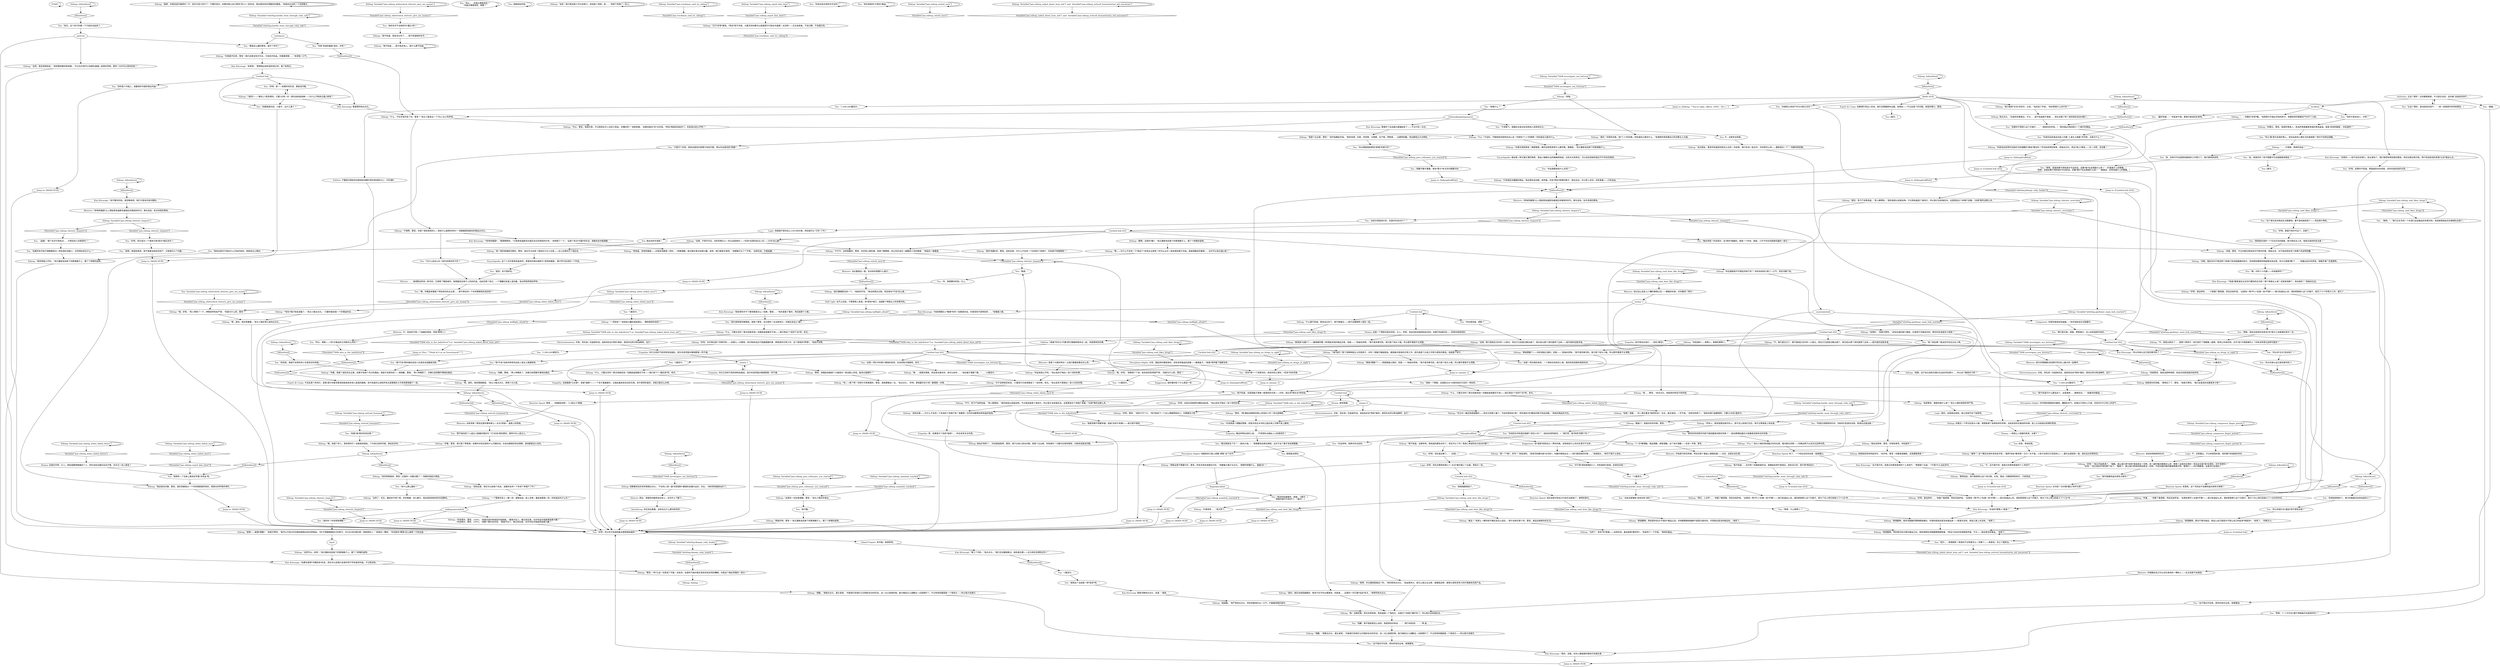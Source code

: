 # JAM / HUMANITARIAN AID
# Siileng, the humanitarian aid guy!
# ==================================================
digraph G {
	  0 [label="START"];
	  1 [label="input"];
	  2 [label="Rhetoric: 你很确定自己可以住在某地的一棵树上——反正他是不会相信。"];
	  3 [label="You: 窥探是没用的。"];
	  4 [label="Siileng: “哦……我喜欢探索，而且我也喜欢你。我可以给你……”他在脑子里数了数。“……10雷亚尔。”"];
	  5 [label="Siileng: “说得好，”他表示赞同，“没有忠诚的客户基础，生意是不可能成功的。那你的忠诚值多少钱呢？”"];
	  6 [label="You: “10雷亚尔。”"];
	  7 [label="Siileng: “拜托，小点声……”他看了看周围，然后压低声音。“这里有一帮*坏人*在做一些*坏事*——我只知道这么多。请别把我卷入这个烂摊子，我为了向上爬已经奋斗了*十五*年……”"];
	  8 [label="Kim Kitsuragi: “*到底*都是谁在议论你们要找的女司机？那个种族主义者？还是其他那个，有纹身的？”他指向北边。"];
	  9 [label="Siileng: “磁带，你是说音乐磁带吗？不，音乐已经*过时*了！不要听音乐。如果你想让自己更有*范儿*一些的话，我这里有卖非常酷炫的墨镜。”他指向左边的一个劣质箱子。"];
	  10 [label="You: “好吧，所以你不知道我能去哪里搞到磁带？”"];
	  11 [label="MAIN HUB"];
	  12 [label="Kim Kitsuragi: “*杏味附属国*，”警督解释到，“它是希依盖群岛在瑞瓦肖众所周知的代号。”他停顿了一下。“这是个有点*问题*的叫法，我敢肯定你能理解。”"];
	  13 [label="You: “只是开个玩笑。我来这里其实是警方有些问题，想从你这里找到*答案*”"];
	  14 [label="You: “好吧，但它成为一个鬼地方是*因为*瑞瓦肖吗？”"];
	  15 [label="apricots"];
	  16 [label="Siileng: “哦！没那回事！其实非常简单。希依盖是一个鬼地方。这里对个体商户要好多了。所以我才会来瑞瓦肖。”"];
	  17 [label="Jump to: [SiilengStuffHub]"];
	  18 [label="Jump to: [Siileng: \"\"You're right, officer, 100%.\" He r...\"]"];
	  19 [label="You: “你这里都卖些什么东西？”"];
	  20 [label="Untitled hub (03)"];
	  21 [label="Siileng: “希依盖，杏味附属国——对我来说都是一样的，一样都很酷。我对做生意比较感兴趣。来吧，我们做笔交易吧。”他朝箱子比了个手势。“品质优良，价格低廉。”"];
	  22 [label="Siileng: “不不，杏子产自希依盖，”男人解释到。“我的祖母以前就会种。不过希依盖是个鬼地方，所以我才会来瑞瓦肖。这里更适合个体商户发展。*法律*管的没那么多。”"];
	  23 [label="Siileng: “啊，是的。钱非常重要。”街头小贩非常认真地点点头，"];
	  24 [label="Siileng: Variable[\"TASK.investigate_sea_fortress\"]"];
	  25 [label="Variable[\"TASK.investigate_sea_fortress\"]", shape=diamond];
	  26 [label="!(Variable[\"TASK.investigate_sea_fortress\"])", shape=diamond];
	  27 [label="You: “我*不会*没收你转卖的这些人道主义救援物资。”"];
	  28 [label="You: “我*不会*把你做的这些小生意告诉纽曼奥克斯。”"];
	  29 [label="Siileng: “警官，*我*看起来像是有那么多钱的人吗？讲点道理嘛。”"];
	  30 [label="You: “1,000,000雷亚尔。”"];
	  31 [label="Untitled hub (03)"];
	  32 [label="Siileng: “是一个*她*，好吗？”他低语到。“其他司机都叫她*女司机*。你最好离她远点——他们提到她的时候……”他摇摇头。“她可不是什么淑女。”"];
	  33 [label="Jump to: [Untitled hub (03)]"];
	  34 [label="Reaction Speed: 女司机？也许跟*露比*有所关联？"];
	  35 [label="Siileng: “我不知道……我不是本地人。我什么都不知道。”"];
	  36 [label="Jump to: [Untitled hub (03)]"];
	  37 [label="You: “所以……你是从哪里来的？”\n“你是从哪里来的，席勒？”"];
	  38 [label="Siileng: “我？我的故事挺无聊的，警官。谁在乎过去呢？我现在只关心生意——全心全意的为了瑞瓦肖。”"];
	  39 [label="Siileng: 他假装惊恐地举起双手。“别开枪，警官！你要是逮捕我，还是要勒索我？”"];
	  40 [label="You: “这不是在开玩笑。把你的钱交出来。我需要钱。”"];
	  41 [label="hubsmakingthingseasier"];
	  42 [label="Siileng: “一个警察在街上一瘸一拐，肩膀流血，脸上淤青，看起来跟鬼一样..,你知道这叫什么吗？”"];
	  43 [label="Jump to: [MAIN HUB]"];
	  44 [label="You: “但你是个外国人。我要保护外国的商业利益！”"];
	  45 [label="You: “那不就击败了人道主义救援的理念吗？它*应该*是免费的。那样才叫人道主义。”"];
	  46 [label="Untitled hub"];
	  47 [label="Esprit de Corps: 如果想钉死这人的话，我们还需要更多证据，他想到——不过这是个好问题。真是好眼力，警官。"];
	  48 [label="You: 说服他给你钱。"];
	  49 [label="You: Variable[\"jam.siileng_whitecheck_rhetoric_give_me_money\"]"];
	  50 [label="Variable[\"jam.siileng_whitecheck_rhetoric_give_me_money\"]", shape=diamond];
	  51 [label="!(Variable[\"jam.siileng_whitecheck_rhetoric_give_me_money\"])", shape=diamond];
	  52 [label="Siileng: Variable[\"jam.siileng_white_failed_once\"]"];
	  53 [label="Variable[\"jam.siileng_white_failed_once\"]", shape=diamond];
	  54 [label="!(Variable[\"jam.siileng_white_failed_once\"])", shape=diamond];
	  55 [label="Siileng: “好吧，这些应该能帮你重新站起来。”他从皮夹子掏出一张十块的钞票。"];
	  56 [label="You: “我甚至都不想要幸福，或者*没有不幸福*——我只是不想死。”"];
	  57 [label="Rhetoric: 经过这么些乱七八糟的事情之后——撕破的封条，对你撒谎？拜托！"];
	  58 [label="Siileng: “那就*更酷*了——调查贩毒之类的。但是——”他指向货物。“我不是货車司机，我只是个街头小贩。所以那件事我不太清楚。”"];
	  59 [label="Siileng: IsKimHere()"];
	  60 [label="IsKimHere()", shape=diamond];
	  61 [label="!(IsKimHere())", shape=diamond];
	  62 [label="Siileng: “没有！我只是说我工作比较努力，但他是个混球。我……”他停下来想了一会儿。"];
	  63 [label="Reaction Speed: 他应该意识到自己已经无法脱身了。聪明的家伙。"];
	  64 [label="You: “等等，什么那帮人？”"];
	  65 [label="Siileng: “我不知道，全都有吧。我知道的都告诉你了。现在可以了吗？我真心希望现在已经没问题了。”"];
	  66 [label="Siileng: “我不知道……也许吧？如果她是的话，我跟她走得不是很近。我告诉过你，我不想*卷进去*。”"];
	  67 [label="You: “喂，你看起来像是个特别成功的企业家……想不想支持一下本地警察局的成员呢？”"];
	  68 [label="Siileng: “……你确实*非常*酷。”他用两只手做出手枪的样子，有模有样的朝着空气中开了几枪。"];
	  69 [label="You: “你是‘杏味附属国’来的，对吧？”"];
	  70 [label="You: “为什么会这么叫？因为有很多杏子吗？”"];
	  71 [label="You: “这不是在开玩笑。把你的钱交出来。我需要钱。”"];
	  72 [label="Siileng: “当然。我会悄悄地来。”他狡猾地朝你眨眨眼。“不过也许我可以说服你逮捕一些我的货物，警官？也许可以用你的钱？”"];
	  73 [label="You: （退避）“那个名字不是有点……不顾及别人的感受吗？”"];
	  74 [label="nolaupuru"];
	  75 [label="Logic: 不，还是露比。不过有意思的是，他好像不知道她的存在……"];
	  76 [label="nofingerpistolshub"];
	  77 [label="Siileng: “酷啊。这就叫*酷*。”他又重新坐回身下的那堆箱子上，摆了个舒服的姿势。"];
	  78 [label="Siileng: Variable[\"jam.truckman_said_its_siileng\"]"];
	  79 [label="Variable[\"jam.truckman_said_its_siileng\"]", shape=diamond];
	  80 [label="!(Variable[\"jam.truckman_said_its_siileng\"])", shape=diamond];
	  81 [label="Jump to: [MAIN HUB]"];
	  82 [label="Siileng: Variable[\"jam.siileng_noticed_humanox\"]"];
	  83 [label="Variable[\"jam.siileng_noticed_humanox\"]", shape=diamond];
	  84 [label="!(Variable[\"jam.siileng_noticed_humanox\"])", shape=diamond];
	  85 [label="Empathy: 你们之前的气氛变得有些尴尬，因为你显然就对贿赂那套一窍不通。"];
	  86 [label="Jump to: [money 1]"];
	  87 [label="Drama: 这是一个厚颜无耻的谎言，大人。然而，他说话的态度是如此坚定。如果不知道的话——吾辈会相信他的。"];
	  88 [label="You: “你在害怕谁，席勒？”"];
	  89 [label="You: “好吧。如果你不知道，那我就告诉你老板，说你在偷卖他的东西。”"];
	  90 [label="Siileng: “好吧，是这样的……”小贩看了看周围，然后压低声音。“这里有一帮*坏人*在做一些*坏事*——我只知道这么多。请别把我卷入这个烂摊子，我花了*15*年努力工作，就为了……”"];
	  91 [label="Siileng: “所有人。甚至是那些离开的人。我不怎么和他们交往，我不记得谁身上有纹身。”"];
	  92 [label="Siileng: “国王雕像那边有一个。”他指向环岛。“我没有靠近过她，而且我也*不会*这么做。”"];
	  93 [label="You: “不，这不是代号。我真正的意思是我的个人净资产。”"];
	  94 [label="Siileng: 他朝着背后的空货車厢点点头。“不会有人把一副*优质塑料*墨镜扔进灌木丛的，先生。“他的笑容越发灿烂了。"];
	  95 [label="Siileng: Variable[\"jam.siileng_mainhub_reached\"]"];
	  96 [label="Variable[\"jam.siileng_mainhub_reached\"]", shape=diamond];
	  97 [label="!(Variable[\"jam.siileng_mainhub_reached\"])", shape=diamond];
	  98 [label="You: 掏出你的手指枪！"];
	  99 [label="Siileng: Variable[\"jam.siileng_rhetoric_overvalue\"]"];
	  100 [label="Variable[\"jam.siileng_rhetoric_overvalue\"]", shape=diamond];
	  101 [label="!(Variable[\"jam.siileng_rhetoric_overvalue\"])", shape=diamond];
	  102 [label="Siileng: “……它很美。美丽的自由！”"];
	  103 [label="Siileng: “是啊——废墟*很酷*，”他表示赞同。“我可以不经过中间商来贩售这些优质商品。*你*不需要重建自己的房子。可以生活在弹坑里！或者是树上！”他指向一棵树。“你还能在*哪里*这么做呢？只有这里。”"];
	  104 [label="Siileng: “是的！你很有风格，很*个人*的风格。你知道自己喜欢什么。”他满意的审视着自己的消费主义王国。"];
	  105 [label="You: “哇哦什么？”"];
	  106 [label="You: [离开。]"];
	  107 [label="Kim Kitsuragi: “是的，没错。任何人都能随时随地开店做生意。”"];
	  108 [label="Siileng: IsKimHere()"];
	  109 [label="IsKimHere()", shape=diamond];
	  110 [label="!(IsKimHere())", shape=diamond];
	  111 [label="SiilengStuffHub"];
	  112 [label="You: “到底*谁*是你的供应商？”"];
	  113 [label="Reaction Speed: 等等……*纽曼奥克斯*，*人道主义*救援……"];
	  114 [label="Siileng: “哦，好吧。”男人停顿了一下，神情突然有些严肃。“但是为什么呢，警官？”"];
	  115 [label="Siileng: Variable[\"jam.siileng_whitecheck_rhetoric_give_me_money\"]"];
	  116 [label="Variable[\"jam.siileng_whitecheck_rhetoric_give_me_money\"]", shape=diamond];
	  117 [label="!(Variable[\"jam.siileng_whitecheck_rhetoric_give_me_money\"])", shape=diamond];
	  118 [label="Electrochemistry: 天啦，现在来一包皇家的话，滋味肯定会*特别*美妙。感觉去弄点焦油棒吧，宝贝！"];
	  119 [label="You: “看见那座岛了吗？”（指向大海。）“我需要钱去那边探索。这对于这个案子来说很重要。”"];
	  120 [label="Drama: 感觉很棒。"];
	  121 [label="You: （继续。）“我们正在寻找一个在港口运送毒品的货車司机。他或者是她此刻也被堵在这里了。”"];
	  122 [label="Siileng: Variable[\"jam.siileng_said_dont_like_drugs\"]"];
	  123 [label="Variable[\"jam.siileng_said_dont_like_drugs\"]", shape=diamond];
	  124 [label="!(Variable[\"jam.siileng_said_dont_like_drugs\"])", shape=diamond];
	  125 [label="Siileng: “好吧，也许我也是个货車司机——有那么一点算吧。但对我来说这不是最重要的事，那是我的日常工作。这个是我的*梦想*。”他张开双臂。"];
	  126 [label="You: “她可能跟哈迪兄弟有关联吗？”"];
	  127 [label="Jump to: [MAIN HUB]"];
	  128 [label="You: “是啊，我很有意思。我不是要没收民间资产，只是想问几个问题。”"];
	  129 [label="Siileng: 他灿烂地笑了。“你说是就是吧，警官。我不太担心政治问题。我是个企业家，你知道吗？只要对生意有帮助，对我来说就没问题。”"];
	  130 [label="You: “你从哪里搞到那些*舒服*的裤子的？”"];
	  131 [label="Jump to: [SiilengStuffHub]"];
	  132 [label="You: “因为我希望你贿赂我。我是个警官，还记得吗？在这种地方，你就应该这么*做*。”"];
	  133 [label="Siileng: “抱歉，警探。”男人咧嘴笑了，仿佛已经把整件事抛在脑后。"];
	  134 [label="You: “5雷亚尔。”"];
	  135 [label="Suggestion: 他*渴望*回到自己一贯的风格。说悄悄话什么的对生意可不太好。"];
	  136 [label="You: “你卖这些东西有许可证吗？”"];
	  137 [label="Siileng: “你真爱开玩笑，警官！我们这里没有许可证，只有经济自由。你看看周围……”他深吸一口气。"];
	  138 [label="Siileng: “席勒这里不需要打折，警官。所有东西本来都在打折。”他朝着大箱子点点头。“随便你想要什么，通通5折！”"];
	  139 [label="Jump to: [MAIN HUB]"];
	  140 [label="Siileng: “那就问吧，警官！”他又重新坐回身下的那堆箱子上，摆了个舒服的姿势。"];
	  141 [label="Siileng: “什么？不会的。不敢相信你居然会这么说！你很有*个人*风格啊！你知道自己喜欢什么。”"];
	  142 [label="Siileng: “我觉得挺公平的。”他又重新坐回身下的那堆箱子上，摆了个舒服的姿势。"];
	  143 [label="Siileng: IsKimHere()"];
	  144 [label="IsKimHere()", shape=diamond];
	  145 [label="!(IsKimHere())", shape=diamond];
	  146 [label="Siileng: Variable[\"jam.siileng_rhetoric_laupuru\"]"];
	  147 [label="Variable[\"jam.siileng_rhetoric_laupuru\"]", shape=diamond];
	  148 [label="!(Variable[\"jam.siileng_rhetoric_laupuru\"])", shape=diamond];
	  149 [label="Jump to: [MAIN HUB]"];
	  150 [label="Siileng: “没错，不用许可证，没有官僚主义！所以这座城市——*还有*这里的执法人员——才会*这么酷*！”"];
	  151 [label="You: “那我是在保护一个无法无天的国度。我不是执法人员，我是无政府的执法者！”"];
	  152 [label="Siileng: “超级酷。”他严肃地点点头，然后骄傲地吐出一口气，打量着周围的城市。"];
	  153 [label="Empathy: 这就像是*公交車*，或者*海鸥*——一个孩子看着窗外，正描述着来来往往的东西。他不是特别喜欢，但是又能怎么办呢。"];
	  154 [label="You: “这是一项针对你客户基础的投资。总该采取点措施吧，老兄！”"];
	  155 [label="You: “这个家伙告诉我说生活需要钱，要不游戏就结束了——而且我不想死。”"];
	  156 [label="Siileng: “那就更酷了——你的调查之类的。但是——”他指向货物。“我不是货車司机，我只是个街头小贩。所以那件事我不太清楚。”"];
	  157 [label="Rhetoric: 不。他说的不是一个抽象的团体，而是*那帮人*。"];
	  158 [label="Empathy: 他不想谈论他们……他在*害怕*。"];
	  159 [label="You: “这些话是哪些‘其他司机’说的？”"];
	  160 [label="Inland Empire: 有可能。她很奇怪。"];
	  161 [label="Siileng: “磁带？”这个概念在他听来有些可笑。“磁带*到处*都有啊！它们一文不值，小孩子会把它们扔到树上——灌木丛里就有一盘，就在这台货車背后。”"];
	  162 [label="Siileng: “没错，警官，不过对做生意来说可不是件好事。规矩太多，对于我这种本地个体商户来说特别糟。”"];
	  163 [label="Siileng: “是啊，你主要就是做这个的。”他钦佩地点点头。“自由很伟大，是它让独立企业家，就像我这种，能够以很有竞争力的价格贩卖优质产品。”"];
	  164 [label="You: 别急。等他回答。"];
	  165 [label="Siileng: “你看，警官。我只是个零售商。如果你对供应链有什么问题的话，应该去跟我的供应商聊。游戏都是这么玩的。”"];
	  166 [label="Siileng: “*是的*——*基本上*是免费的。只要5分钱一份！那份金枪鱼很棒——为什么不再来点通心粉呢？”"];
	  167 [label="Siileng: “它们*非常*美味。*而且*耐于存放。大夏天的你都可以直接把它们放在外面晒！试试吧——买点金枪鱼。不会过期，不会腐烂的。”"];
	  168 [label="Drama: 这是在作秀，大人。他知道要想搜捕这个人，现在这些证据还远远不够。也许过一会儿再说？"];
	  169 [label="Siileng: “你又问一遍还真是挺酷的——现在已经第三遍了。不如你把钱给*我*，然后我给*你*酷炫的裤子和运动鞋。”他指向商品的方向。"];
	  170 [label="You: “5雷亚尔。”"];
	  171 [label="Siileng: “哦，好吧。”席勒停了下来，脸色突然变得很严肃。“但是为什么呢，警官？”"];
	  172 [label="Siileng: Variable[\"TASK.who_is_the_ladydriver\"]"];
	  173 [label="Variable[\"TASK.who_is_the_ladydriver\"]", shape=diamond];
	  174 [label="!(Variable[\"TASK.who_is_the_ladydriver\"])", shape=diamond];
	  175 [label="Siileng: “毒品？”有那么一瞬间他不确定该怎么回应。“我不会掺合那个的，警官。毒品会毁掉你的生活。”"];
	  176 [label="Siileng: “那很酷啊，很多顶级酷的警察都吸毒的。可惜的是我这里没有毒品卖——家里也没有。我自己身上也没有。”他笑了。"];
	  177 [label="Siileng: “你知道的——那帮人。贩毒的那帮人。”"];
	  178 [label="You: “好吧，现在就没事了。”（总结。）"];
	  179 [label="Siileng: IsKimHere()"];
	  180 [label="IsKimHere()", shape=diamond];
	  181 [label="!(IsKimHere())", shape=diamond];
	  182 [label="Siileng: 他点点头。“在她的货車那边，不过……我不知道是不是她……现在没事了吧？我觉得应该没问题了。”"];
	  183 [label="Siileng: IsKimHere()"];
	  184 [label="IsKimHere()", shape=diamond];
	  185 [label="!(IsKimHere())", shape=diamond];
	  186 [label="You: “你，我想要你的钱。马上。”"];
	  187 [label="Siileng: “不错啊，警官。你是个很有意思的人！我有什么能帮你的吗？”他朝着那些破旧的商品点点头。"];
	  188 [label="You: “如果所有手指子弹都像雨点一样坠落在地面上，你觉得会发生什么？”"];
	  189 [label="Siileng: “很酷，”席勒点点头，眉头紧锁，“你能意识到我们之间错综复杂的历史，这一点让我很钦佩。能为殖民主义道歉这一点就更好了。不过杏味附属国是一个鬼地方——所以我才会离开。”"];
	  190 [label="You: “老兄，这个杏子的事一下子就复杂起来了。”"];
	  191 [label="Kim Kitsuragi: “如果你是想*冷嘲热讽*的话，其实可以说我们会保护财产所有者的利益。不过我没有。”"];
	  192 [label="Jump to: [MAIN HUB]"];
	  193 [label="Siileng: “祝你购物愉快，警官！这里的一切都太酷了！”他朝你竖起大拇指。"];
	  194 [label="Kim Kitsuragi: “有意思。”警督掏出他的蓝色笔记本，做了些笔记。"];
	  195 [label="Perception (Sight): 你环顾四周破败的建筑，糟糕的天气，丢满瓜子壳的人行道，还有灰扑扑又呛人的空气……"];
	  196 [label="Siileng: “不不不。这样挺酷的，警官。你还担心那些事，真是个酷警察。所以你应该买一副酷劲十足的墨镜。”他指向一堆墨镜。"];
	  197 [label="You: “好吧。那就不用许可证了。没事了。”"];
	  198 [label="Rhetoric: 真是个大胆的举动！让我们看看结果会怎么样。"];
	  199 [label="You: “但你*是*一个货車司机。其他司机认得你，*还有*你的货車。”"];
	  200 [label="Jump to: [Untitled hub]"];
	  201 [label="You: “所以你承认自己是货車司机了。”"];
	  202 [label="Siileng: “没错！那只是我生活中的一小部分。现在它已经是过眼云烟了。我已经从那个深坑里爬了出来——因为我的足智多谋。”"];
	  203 [label="Siileng: “听着……”他看了看周围，然后压低声音。“这里有帮坏人在做*坏事*——我只知道这么多。请别把我卷入这个烂摊子，我为了向上爬已经奋斗了十五年的时间……”"];
	  204 [label="Kim Kitsuragi: “没用的——他不会告诉我们。他太害怕了。我们得把他带回我的警局，然后在那边审问他。等打电话给他的老板*之后*就这么办。”"];
	  205 [label="You: “你卖的这些食品包装上印着“人道主义救援”的字样。这是为什么？”"];
	  206 [label="Siileng: “是的，杏子产自希依盖，”男人解释到。“我的祖母以前就会种。不过希依盖是个鬼地方，所以我才会来瑞瓦肖。这里更适合个体商户发展。*法律*管的没那么多。”"];
	  207 [label="Composure: 你感觉食指有些抽搐。一场手指枪战正在酝酿中。"];
	  208 [label="You: “抱歉，我不是故意这么说的。我是想说你来自……”（费力地发音）……“希-盖……”"];
	  209 [label="Siileng: “说到这里，现在可以给我个机会，说服你支持一下本地个体商户了吗？”"];
	  210 [label="You: [离开。]"];
	  211 [label="Siileng: Variable[\"jam.siileng_esprit_kim_later\"]"];
	  212 [label="Variable[\"jam.siileng_esprit_kim_later\"]", shape=diamond];
	  213 [label="!(Variable[\"jam.siileng_esprit_kim_later\"])", shape=diamond];
	  214 [label="Siileng: “*现在*我们有些进展了，”街头小贩点点头。“只要你能给我一个好理由的话……”"];
	  215 [label="Siileng: Variable[\"jam.siileng_white_failed_thrice\"]"];
	  216 [label="Variable[\"jam.siileng_white_failed_thrice\"]", shape=diamond];
	  217 [label="!(Variable[\"jam.siileng_white_failed_thrice\"])", shape=diamond];
	  218 [label="Electrochemistry: 天啦，现在来一包皇家的话，滋味肯定会*特别*美妙。感觉你去弄点焦油棒吧，宝贝！"];
	  219 [label="You: “10雷亚尔。”"];
	  220 [label="You: “因为……我很腐败？我真的不记得是怎么一回事了——我是说，怎么个腐败法。”"];
	  221 [label="Untitled hub"];
	  222 [label="You: “其实我真的*不喜欢*毒品。”"];
	  223 [label="Siileng: Variable[\"jam.siileng_said_likes_drugs\"]"];
	  224 [label="Variable[\"jam.siileng_said_likes_drugs\"]", shape=diamond];
	  225 [label="!(Variable[\"jam.siileng_said_likes_drugs\"])", shape=diamond];
	  226 [label="Siileng: IsKimHere()"];
	  227 [label="IsKimHere()", shape=diamond];
	  228 [label="!(IsKimHere())", shape=diamond];
	  229 [label="You: “如果你不想卷入这个烂摊子……”（提高你的声音。）“那你就必须给我们一个离开的理由。”"];
	  230 [label="Jump to: [Untitled hub (03)]"];
	  231 [label="Jump to: [MAIN HUB]"];
	  232 [label="Rhetoric: 没必要搞这一套，告诉他你想要什么就行。"];
	  233 [label="Siileng: “当然了，先生，酷炫的不得了呢。好好看看，多久都行，我这里各种各样的东西都有。”"];
	  234 [label="Siileng: “*一切*都很酷。商品很酷，顾客很酷，这个地方很酷——还有一件事，警官……”"];
	  235 [label="You: “像我这么酷的警官，能打个折吗？”"];
	  236 [label="You: “是的。杏子很好吃。”"];
	  237 [label="localhub"];
	  238 [label="You: “勒索。”"];
	  239 [label="Rhetoric: *杏味附属国*让人想起希依盖群岛被瑞瓦肖殖民的时代。换句话说，有点诽谤的意味。"];
	  240 [label="Siileng: “可以，警官，我很乐意，不过我现在手上没多少现金，你懂的吧？”他眨眨眼。“如果你能先*买*点东西，*然后*我就有钱给你了。听起来比较公平吧？”"];
	  241 [label="You: “我来这里可不是玩什么手指手枪的。我是来办公事的。”"];
	  242 [label="You: “等等，但是如果不用检查许可证的话，还要*我*在这里做什么呢？”（盯着袖子上的警徽。）\n“等等，但是如果不用检查许可证的话，还要*我们*在这里做什么呢？”（看着金，还有他袖子上的警徽。）"];
	  243 [label="Siileng: “没错。瑞瓦肖对于我这种个体商户来说是最棒的地方。还有那些模特和明星都会来这里，所以它就更*酷*了……”他露出灿烂的笑容，很像牙膏广告里那种。"];
	  244 [label="Siileng: “喂——为什么不支持一下*我这个*本地企业家呢？你可以从买一条性感的裤子开始。或者是酷炫的墨镜……也许可以来点通心粉？”"];
	  245 [label="Jump to: [MAIN HUB]"];
	  246 [label="Kim Kitsuragi: 警督听了这话眉头都皱起来了——不过只有一点点。"];
	  247 [label="You: “我不知道为什么要说这个。这是某种……精神反应。”（指着你的脑袋。）"];
	  248 [label="Siileng: “警官，我看起来像是个大毒枭吗？我没那么多钱。能讲点道理吗？”"];
	  249 [label="You: “10雷亚尔。”"];
	  250 [label="Perception (Sight): 长官，看起来好像是真的。没有发现毒品的迹象——墨镜盒子，*或者*扬声器下面都没有。"];
	  251 [label="Siileng: “那很酷啊。特别是你说过喜欢毒品之后。电影里那些顶级酷警察都吸毒，*而且*对此的态度都很矛盾。不过——我这里没有毒品。”他笑了。"];
	  252 [label="Siileng: Variable[\"jam.siileng_no_drugs_in_sight\"]"];
	  253 [label="Variable[\"jam.siileng_no_drugs_in_sight\"]", shape=diamond];
	  254 [label="!(Variable[\"jam.siileng_no_drugs_in_sight\"])", shape=diamond];
	  255 [label="You: “所以你因为太*尴尬*而不想告诉我？”"];
	  256 [label="Siileng: “什么都不知道，我告诉过你了。我不是傻瓜——我不会跟那帮人搅在一起。”"];
	  257 [label="You: “并不是*某些贩毒的人*。你知道他们是谁。赶紧告诉我！”"];
	  258 [label="Siileng: Variable[\"whirling.klaasje_ruby_leader\"]"];
	  259 [label="Variable[\"whirling.klaasje_ruby_leader\"]", shape=diamond];
	  260 [label="!(Variable[\"whirling.klaasje_ruby_leader\"])", shape=diamond];
	  261 [label="Siileng: “我只接受*合法*的货币，长官。”他压低了声音。“除非那是什么的代号？”"];
	  262 [label="You: “喂，问你个小问题——你卖磁带吗？”"];
	  263 [label="Jump to: [SiilengStuffHub]"];
	  264 [label="Siileng: IsKimHere()"];
	  265 [label="IsKimHere()", shape=diamond];
	  266 [label="!(IsKimHere())", shape=diamond];
	  267 [label="Siileng: Variable[\"whirling.hardie_went_through_ruby_info\"]"];
	  268 [label="Variable[\"whirling.hardie_went_through_ruby_info\"]", shape=diamond];
	  269 [label="!(Variable[\"whirling.hardie_went_through_ruby_info\"])", shape=diamond];
	  270 [label="Siileng: Variable[\"whirling.hardie_went_through_ruby_info\"]"];
	  271 [label="Variable[\"whirling.hardie_went_through_ruby_info\"]", shape=diamond];
	  272 [label="!(Variable[\"whirling.hardie_went_through_ruby_info\"])", shape=diamond];
	  273 [label="Siileng: “对于这种投资来说，10雷亚尔已经很便宜了！给你啦，老兄。”他从皮夹子里掏出一张10元的钞票。"];
	  274 [label="Siileng: IsKimHere()"];
	  275 [label="IsKimHere()", shape=diamond];
	  276 [label="!(IsKimHere())", shape=diamond];
	  277 [label="Empathy: 你们之间的气氛变得有些尴尬，因为你显然就对贿赂那套一窍不通。"];
	  278 [label="You: “1,000,000雷亚尔。”"];
	  279 [label="money 3"];
	  280 [label="Jump to: [You: \"\"Think of it as an *investment*.\"\"]"];
	  281 [label="Volition: *或者*你可以*不要*把它跟腐败联系在一起，而是更疯狂的事。"];
	  282 [label="Siileng: “那很酷啊。我也不喜欢毒品。我这么说只是因为不想让自己听起来*很差劲*。”他笑了。“同辈压力。”"];
	  283 [label="Siileng: “不。我只是忘记了。那只是我生活中的一小部分。现在它已经是过眼云烟了。我已经从那个深坑里爬了出来——因为我的足智多谋。”"];
	  284 [label="You: “她的名字不会刚好叫*露比*吧？”"];
	  285 [label="Rhetoric: 开始是巧妙的恭维，然后在那个基础上慢慢发展——记住，这是在谈生意。"];
	  286 [label="Shivers: ……海湾那边吹来一阵冷风。它席卷了整座城市，拖拽着挂在架子上的纺织品。远处的某个地方，一个锡罐在街道上滚动着，发出哗啦哗啦的声响……"];
	  287 [label="Siileng: IsKimHere()"];
	  288 [label="IsKimHere()", shape=diamond];
	  289 [label="!(IsKimHere())", shape=diamond];
	  290 [label="Siileng: “酷毙了。我喜欢你的风格，警官。”"];
	  291 [label="Reaction Speed: 有了。一个有佐证的目击者：就是露比。"];
	  292 [label="Drama: 一场很让人信服的表演，太棒了！"];
	  293 [label="Perception (Sight): 他胸前的口袋上绣着“席勒”这个名字。"];
	  294 [label="Siileng: “乐意效劳……”他又笑了。"];
	  295 [label="Siileng: Variable[\"jam.siileng_exited_once\"]"];
	  296 [label="Variable[\"jam.siileng_exited_once\"]", shape=diamond];
	  297 [label="!(Variable[\"jam.siileng_exited_once\"])", shape=diamond];
	  298 [label="Siileng: Variable[\"jam.siileng_asked_about_hum_aid\"]  and  Variable[\"jam.siileng_noticed_humanitarian_aid_macarons\"]"];
	  299 [label="Variable[\"jam.siileng_asked_about_hum_aid\"]  and  Variable[\"jam.siileng_noticed_humanitarian_aid_macarons\"]", shape=diamond];
	  300 [label="!(Variable[\"jam.siileng_asked_about_hum_aid\"]  and  Variable[\"jam.siileng_noticed_humanitarian_aid_macarons\"])", shape=diamond];
	  301 [label="Siileng: “啊，是的。很多警察都是。”街头小贩点点头，表情十分认真。"];
	  302 [label="Jump to: [MAIN HUB]"];
	  303 [label="Siileng: “那很酷啊。特别是你说过*不喜欢*毒品之后。所有酷警察吸毒都不是因为喜欢的。可惜我这里没有毒品卖。”他笑了。"];
	  304 [label="Siileng: “那真是*太酷*了——像缉毒刑警一样调查本地的毒品交易。但是——”他指向货物。“我不是货車司机，我只是个街头小贩。所以那件事我不太清楚。”"];
	  305 [label="Untitled hub (02)"];
	  306 [label="You: “席勒，我这边收到的消息说*你*是为工会贩毒的其中一员。”"];
	  307 [label="Kim Kitsuragi: “你说的*那帮人*是谁？”"];
	  308 [label="Logic: 好吧。现在总算是有那么*一点点*事实摆上了台面。再放大一些。"];
	  309 [label="Siileng: “好吧！”他又开始表演了。“很酷。就让我们用*采购*来结束这一切吧。来一副时髦的墨镜怎么样，警探？这是你应得的！而且这也是*我*应得的，你不觉得吗？”\n“好吧！”他又变回平常的那个他了。“酷毙了。就让我们用采购来结束这一切吧。不如买副时髦的墨镜再离开吧，警探们——你们俩都是。这是你们应得的！”"];
	  310 [label="Jump to: [Untitled hub (03)]"];
	  311 [label="You: “我会四处看看的，谢谢。”[离开。]\n“我暂时就不打扰你了。”[离开。]"];
	  312 [label="You: 不，这是安全隐患。"];
	  313 [label="Siileng: “真的*挺酷*的，警官。说到这里，为什么不支持一下本地的个体商户，买些裤子和眼镜呢？”"];
	  314 [label="Siileng: Siileng: \"...\""];
	  315 [label="Encyclopedia: 蛛丝是一种又细又薄的物质，是由小蜘蛛吐出的蜘蛛网组成，在秋天尤其常见。可以肯定他指的是近乎不存在的规则。"];
	  316 [label="Volition: 不要因为那些阿谀奉承和滑稽可笑的表演而分心。*问问题*。"];
	  317 [label="Siileng: “但是警官，我真没那种钱啊。肯定还有更适度的投资吧。”"];
	  318 [label="Kim Kitsuragi: 警督冷静地点点头，说道：“腐败。”"];
	  319 [label="Siileng: “一项投资？”他饶有兴趣的扬起眉头。“哪种类型的投资？”"];
	  320 [label="Siileng: “什么，只要五块吗？那点钱甚至连一包精装皇家都买不来——我们把这个*坚持下去*吧，老兄。”"];
	  321 [label="Siileng: 他直视你的双眼。“我明白了了，警官，”他表示赞同。“我们这里说的总数是多少呢？”"];
	  322 [label="Siileng: “听起来挺公平的。”他从皮夹子掏出一张十块的钞票。"];
	  323 [label="Siileng: “我……警官，”他点点头。他是真的有些不知所措。"];
	  324 [label="You: “5雷亚尔。”"];
	  325 [label="You: “投资我，我就不会把你的小生意告诉你老板。”"];
	  326 [label="Kim Kitsuragi: “所以你承认自己是货車司机了？”"];
	  327 [label="You: “别扭扭捏捏的了。港口的贩毒活动你知道多少？”"];
	  328 [label="Siileng: “好吧，是这样的……”他看了看周围，然后压低声音。“这里有一帮*坏人*在做一些*坏事*——我只知道这么多。请别把我卷入这个烂摊子，我为了向上爬已经奋斗了*十五*年……”"];
	  329 [label="Untitled hub (03)"];
	  330 [label="Reaction Speed: 有意思。这个司机会不会跟哈迪兄弟有关联呢？"];
	  331 [label="Kim Kitsuragi: “这不是代号。他真正的意思是他的个人净资产。”警督跳了出来。“*不是*什么法定货币。”"];
	  332 [label="Authority: 比这个更好！比较像是勒索，不过是合法的。这叫做“没收民间资产。”"];
	  333 [label="Siileng: “你在威胁我不可侵犯的财产权？”他夸张地用力吸了一口气，然后冷静下来。"];
	  334 [label="You: “所以‘酷’家伙会保护商人，却任由其他人都生活在废墟里？我可不觉得这很酷。”"];
	  335 [label="Rhetoric: *杏味附属国*让人想起希依盖群岛被瑞瓦肖殖民的时代。换句话说，有点诽谤的意味。"];
	  336 [label="Siileng: “当然可以。说吧！”他又重新坐回身下的那堆箱子上，摆了个舒服的姿势。"];
	  337 [label="Siileng: Variable[\"jam.siileng_post_tribunary_you_reacted\"]"];
	  338 [label="Variable[\"jam.siileng_post_tribunary_you_reacted\"]", shape=diamond];
	  339 [label="!(Variable[\"jam.siileng_post_tribunary_you_reacted\"])", shape=diamond];
	  340 [label="Siileng: “我是个企业家，警官！”他开始数起手指。“我有资源、买家、供货商、分销商、生产商，零售商……全都特别酷，而且都是正大光明的。”"];
	  341 [label="Suggestion: 就好像你犯了什么错误一样。"];
	  342 [label="You: “我不知道，这是我脑子里唯一能想到的东西——问你。我必须*想办法*弄到钱。”"];
	  343 [label="money 1"];
	  344 [label="Siileng: “你看，我是个诚实的企业家。如果不给我个充分的理由，我是不会帮你的——很抱歉，警探。”男人咧嘴笑了，仿佛已经把整件事抛在脑后。"];
	  345 [label="Siileng: “哈——那个啊！你砍价可真够狠的，警官。我很尊敬这一点。”他点点头。“好吧，那我要花多少钱？要理智一点哦……”"];
	  346 [label="Jump to: [money 1]"];
	  347 [label="Siileng: “*谁*说的？那个信奉种族主义的死胖子，对吗？我敢打赌就是他。跟我做对是他的日常工作，因为我是个比他工作努力很多的移民。他就是个喷子。”"];
	  348 [label="Untitled hub"];
	  349 [label="You: “你是在浪费我的时间。*他妈的*赶紧告诉我，是谁在这里运毒！”"];
	  350 [label="You: “你说的女司机是后面那个老妇人吗？”（指向灰域驾驶员。）“很茫然，很*奇怪*的那个吗？”"];
	  351 [label="Jump to: [MAIN HUB]"];
	  352 [label="You: “真的吗？你觉得我很酷？”"];
	  353 [label="You: “我酷不酷不重要，我有*警方*有关的问题要问你。”"];
	  354 [label="Siileng: Variable[\"TASK.investigate_sea_fortress\"]"];
	  355 [label="Variable[\"TASK.investigate_sea_fortress\"]", shape=diamond];
	  356 [label="!(Variable[\"TASK.investigate_sea_fortress\"])", shape=diamond];
	  357 [label="Kim Kitsuragi: 警督赞同地点点头。"];
	  358 [label="You: “我想有一个包装上面肯定写着‘非卖品’吧。”"];
	  359 [label="Jump to: [MAIN HUB]"];
	  360 [label="Siileng: “是的，瑞瓦肖就是最酷的。根本不在乎你从哪里来，你是谁……这里的一切只跟*自由*有关。”他赞同地点点头。"];
	  361 [label="Logic: 是的。这是商业秘密。就让他保守这个秘密吧。"];
	  362 [label="Siileng: IsKimHere()"];
	  363 [label="IsKimHere()", shape=diamond];
	  364 [label="!(IsKimHere())", shape=diamond];
	  365 [label="You: “就把这个当成是一种*投资*吧。”"];
	  366 [label="Siileng: “什么，只要五块吗？那点钱甚至连一包精装皇家都买不来——我们把这个*坚持下去*吧，老兄。”"];
	  367 [label="Siileng: “但是警官，贿赂你做什么呢？”街头小贩的表情非常严肃。"];
	  368 [label="You: “你说我是个很酷的警察，但是冻死在冰冷的公园长椅上可算不是上酷吧。”"];
	  369 [label="money 4"];
	  370 [label="You: “我吸毒都吸疯了。”"];
	  371 [label="You: “我们是兄弟，席勒。帮帮我们。没人会知道是你说的。”"];
	  372 [label="Siileng: Variable[\"jam.siileng_composure_finger_pistols\"]"];
	  373 [label="Variable[\"jam.siileng_composure_finger_pistols\"]", shape=diamond];
	  374 [label="!(Variable[\"jam.siileng_composure_finger_pistols\"])", shape=diamond];
	  375 [label="fingerpistolhub"];
	  376 [label="Logic: 他难道不是先标上100%的价格，然后就可以“打折”了吗？"];
	  377 [label="Siileng: “这位朋友，看来你知道游戏是怎么玩的！你和我，我们应该一起合作。你觉得怎么样——重新组合一下？”他朝你眨眨眼。"];
	  378 [label="Siileng: “什么，不玩手指手枪了吗，警官？”街头小贩发出一个*Biu-Biu*的声音。"];
	  379 [label="Siileng: “你说得对，警官，100%。”他把手指手枪收回手指枪套。“那就不玩了。聊正经生意。也许你会对高级男装感兴趣？”\n“你说得对，警官，100%。”他整了整衬衣衣领。“那就不玩了。聊正经生意。也许你会对高级男装感兴趣？”"];
	  380 [label="You: “我不酷。”"];
	  381 [label="Jump to: [MAIN HUB]"];
	  382 [label="Siileng: 你看见一个萨马拉街头小贩，周围堆满了各种各样的货物。当他发现你在看他的时候，脸上立马绽放出热情的笑容……"];
	  383 [label="Jump to: [SiilengStuffHub]"];
	  384 [label="Rhetoric: 没有烦恼？感觉这里好像有那么一点点*烦恼*。道德上的烦恼。"];
	  385 [label="Untitled hub (02)"];
	  386 [label="Jump to: [MAIN HUB]"];
	  387 [label="Jump to: [MAIN HUB]"];
	  388 [label="Kim Kitsuragi: “你是想要别人*贿赂*你吗？如果是的话，你表现的不是特别好……”他看着小贩。"];
	  389 [label="You: “1,000,000雷亚尔。”"];
	  390 [label="You: “所以，席勒——*你*对毒品的立场是怎么样的？”"];
	  391 [label="Half Light: 远不止这些。不管那帮人是谁，他*害怕*他们。远超那个种族主义的货車司机。"];
	  392 [label="Siileng: IsKimHere()"];
	  393 [label="IsKimHere()", shape=diamond];
	  394 [label="!(IsKimHere())", shape=diamond];
	  395 [label="Kim Kitsuragi: “第三个司机，”他点点头。“我们还没跟她聊过。她到底在哪——在马背纪念碑附近吗？”"];
	  396 [label="Rhetoric: 他没有把她排除在外。"];
	  397 [label="Siileng: “这里的一切还是很酷，警官，”街头小贩向你保证。"];
	  398 [label="Encyclopedia: 这个人也许是希依盖来的，那里有时候也被称为‘杏味附属国’，属于萨马拉洲的一个列岛。"];
	  399 [label="You: （最好别提。）“听起来不错。那我们就说回生意吧。”"];
	  400 [label="Empathy: 呃，如果是为了他的*祖母*……你应该多买点东西。"];
	  401 [label="You: “逮捕。”"];
	  402 [label="You: “这些东西是真打折，还是你先涨过价了？”"];
	  403 [label="You: “蛛丝帝国？你说得对，这*真的*挺酷的。我是一个时尚、孱弱、几乎不存在的国家机器的一部分！”"];
	  404 [label="Siileng: Variable[\"jam.siileng_rhetoric_laupuru\"]"];
	  405 [label="Variable[\"jam.siileng_rhetoric_laupuru\"]", shape=diamond];
	  406 [label="!(Variable[\"jam.siileng_rhetoric_laupuru\"])", shape=diamond];
	  407 [label="Siileng: “警官，*你*让这一切变成了可能！没有你，这里的气候对做生意来说肯定特别糟糕。你是这个蛛丝帝国的一部分！”"];
	  408 [label="Siileng: “哇哦。”"];
	  409 [label="You: “金，是真的吗？他不需要许可证就能贩卖商品？”"];
	  410 [label="Kim Kitsuragi: “他不要你的钱。请忽略他吧。我们只是来问些问题的。”"];
	  411 [label="You: “先这样吧。我再问你点别的。”"];
	  412 [label="Siileng: Variable[\"jam.siileng_white_failed_once\"]"];
	  413 [label="Variable[\"jam.siileng_white_failed_once\"]", shape=diamond];
	  414 [label="!(Variable[\"jam.siileng_white_failed_once\"])", shape=diamond];
	  415 [label="Esprit de Corps: 不远处某个的地方，查德·提尔布鲁克警官拒绝收受本地小混混的贿赂。他不知道你让他和所有正直警察的工作变得更艰难了一些。"];
	  416 [label="Rhetoric: 因为你需要解决犯罪科学历史上最大的一起案件。"];
	  417 [label="Siileng: “哇哦！真酷……你一直在重复*相同的话*，先生。毫无差别。一字不差。”他惊讶地笑了。“我给你捐几副墨镜吧。只要20分到2雷亚尔。”"];
	  418 [label="Jump to: [MAIN HUB]"];
	  419 [label="Electrochemistry: 天啦，现在来一包皇家的话，滋味肯定会*特别*美妙。感觉你去弄点焦油棒吧，宝贝！"];
	  420 [label="You: “这是一项对我的投资，一个很有实验性的人类。我的投资回报率是疯狂的。”"];
	  421 [label="Siileng: IsKimHere()"];
	  422 [label="IsKimHere()", shape=diamond];
	  423 [label="!(IsKimHere())", shape=diamond];
	  424 [label="Siileng: Variable[\"TASK.who_is_the_ladydriver\"] or  Variable[\"jam.siileng_asked_about_hum_aid\"]"];
	  425 [label="Variable[\"TASK.who_is_the_ladydriver\"] or  Variable[\"jam.siileng_asked_about_hum_aid\"]", shape=diamond];
	  426 [label="!(Variable[\"TASK.who_is_the_ladydriver\"] or  Variable[\"jam.siileng_asked_about_hum_aid\"])", shape=diamond];
	  427 [label="Siileng: Variable[\"jam.siileng_said_likes_drugs\"]"];
	  428 [label="Variable[\"jam.siileng_said_likes_drugs\"]", shape=diamond];
	  429 [label="!(Variable[\"jam.siileng_said_likes_drugs\"])", shape=diamond];
	  430 [label="Siileng: “不。真是太疯狂了……是那个胖喷子！他已经盯了我整整一星期，是他让你来的吧。也许*他*才是贩毒的人？你有没有想过这种可能性？”"];
	  431 [label="Siileng: IsKimHere()"];
	  432 [label="IsKimHere()", shape=diamond];
	  433 [label="!(IsKimHere())", shape=diamond];
	  434 [label="Jump to: [MAIN HUB]"];
	  435 [label="Siileng: “说到这里——为什么不支持一下本地的个体商户呢？我要把一半的利润都寄给希依盖的祖母。”"];
	  436 [label="Siileng: Variable[\"jam.siileng_rhetoric_laupuru\"]"];
	  437 [label="Variable[\"jam.siileng_rhetoric_laupuru\"]", shape=diamond];
	  438 [label="!(Variable[\"jam.siileng_rhetoric_laupuru\"])", shape=diamond];
	  439 [label="Siileng: “很酷，”席勒点点头，眉头紧锁，“你能意识到我们之间错综复杂的历史，这一点让我很钦佩。能为殖民主义道歉这一点就更好了。不过杏味附属国是一个鬼地方——所以我才会离开。”"];
	  440 [label="You: “不用客气。我确实在尝试支持其他人和其他文化。”"];
	  441 [label="Siileng: “很会说笑嘛，警官，你很有意思，你知道吗？”"];
	  442 [label="You: “我是一个警察。这是能与RCM保持良好关系的一项投资。”"];
	  443 [label="Siileng: “什么，只要五块吗？那点钱甚至连一包精装皇家都买不来——我们来个*一锤定音*吧，老兄。”"];
	  444 [label="Jump to: [MAIN HUB]"];
	  445 [label="Untitled hub (02)"];
	  446 [label="Siileng: “当然了，除非*你*吸毒——这样的话，毒品就是*极好的*。”他亲吻了一下手指。“美味的毒品。”"];
	  447 [label="You: “所以你*忘记*告诉我了？”"];
	  448 [label="You: “她？她在哪？我没在环岛见过女人啊。”"];
	  449 [label="Siileng: “我不知道。我告诉过你了……我不知道她的名字。”"];
	  450 [label="You: “你接受以净资产作为付款方式吗？”"];
	  451 [label="You: “有什么那么酷的？”"];
	  452 [label="Siileng: “好眼光，警官。我是萨弗里人，来自萨弗里塞莱帝国的希依盖省。就是‘杏味附属国’，你知道吧？”"];
	  453 [label="You: “比这个更好，是没收民间资产。”（来一发假想中的鸣枪警告。）"];
	  454 [label="suzeraintyhub"];
	  455 [label="Siileng: “你喜欢高档男装！随便看看，像你这种型男穿什么都好看。慢慢逛。”他又重新坐回身下的那堆箱子上。"];
	  456 [label="Siileng: “只有瑞瓦肖最酷的商品。我这里有运动鞋，扬声器，还有*特别*舒服的裤子。就在这边，可以穿上试试。没有害羞——只有自由。”"];
	  457 [label="You: “那你的供货商开的是不是纽曼奥克斯的货車？”（指向那辆贴着巨大纽曼奥克斯标志的货車。）"];
	  458 [label="Siileng: “什么？”街头小贩的视线越过你的左肩，看向那台货車——仿佛这辈子从没见过这种东西。"];
	  459 [label="Siileng: IsKimHere()"];
	  460 [label="IsKimHere()", shape=diamond];
	  461 [label="!(IsKimHere())", shape=diamond];
	  462 [label="You: “好吧，那——如果好吃的话，那就没问题。”"];
	  463 [label="Empathy: 像这样牵扯他的心弦……不觉得有点操纵人心的感觉吗？"];
	  464 [label="Siileng: “好吧，警官，”他终于开了口，“我不能丢下一个这么需要帮助的人。你需要多少呢？”"];
	  465 [label="Kim Kitsuragi: “我觉得你并不了解受贿是怎么一回事，警探……”他先是看了看你，然后是那个小贩。"];
	  466 [label="Siileng: “我猜，这不会比投机外国衍生品的风险更大……所以这个数是多少呢？”"];
	  467 [label="Siileng: Variable[\"jam.siileng_said_dont_like_drugs\"]"];
	  468 [label="Variable[\"jam.siileng_said_dont_like_drugs\"]", shape=diamond];
	  469 [label="!(Variable[\"jam.siileng_said_dont_like_drugs\"])", shape=diamond];
	  470 [label="Siileng: Variable[\"jam.siileng_halflight_afraid\"]"];
	  471 [label="Variable[\"jam.siileng_halflight_afraid\"]", shape=diamond];
	  472 [label="!(Variable[\"jam.siileng_halflight_afraid\"])", shape=diamond];
	  473 [label="Untitled hub (02)"];
	  474 [label="Shivers: 西边，深褐色的磁带挂在树上，在风中上下翻飞……"];
	  475 [label="Siileng: Variable[\"whirling.gardener_main_hub_reached\"]"];
	  476 [label="Variable[\"whirling.gardener_main_hub_reached\"]", shape=diamond];
	  477 [label="!(Variable[\"whirling.gardener_main_hub_reached\"])", shape=diamond];
	  478 [label="Interfacing: 你应该去看看。这样总比什么都没有的好。"];
	  479 [label="Siileng: “既然如此，我不能接受以这个来付款，长官。我这一切都是明码标价，只收现金。”"];
	  480 [label="You: “但你不是本地人，对吧？”"];
	  481 [label="You: “亲，没有许可证就意味着我的工作更少了。我们继续前进吧。”"];
	  482 [label="Jump to: [MAIN HUB]"];
	  483 [label="Siileng: “我这里没问题，警官。我的货都是从一个供货商那里弄到的，那家伙的声誉非常好。”"];
	  484 [label="Siileng: “你是说这些预先包装好又耐储藏的*美味*餐包吗？烹饪起来特别简单，烦恼全扫光，而且*真心*便宜——买一点吧，试试看！”"];
	  485 [label="You: “别跟我耍花招，小贩子。出什么事了？”"];
	  486 [label="Siileng: “哦，他是个好人。我觉得你们一定能愉快相处。下次他过来的时候，我会告诉你。”"];
	  487 [label="You: “等等，*一个许可证*都不用就能开店是真的吗？”"];
	  0 -> 0
	  1 -> 336
	  2 -> 16
	  3 -> 360
	  4 -> 273
	  5 -> 278
	  6 -> 272
	  7 -> 307
	  8 -> 90
	  9 -> 9
	  10 -> 160
	  11 -> 450
	  11 -> 36
	  11 -> 261
	  11 -> 389
	  11 -> 204
	  11 -> 47
	  11 -> 18
	  11 -> 310
	  12 -> 21
	  13 -> 139
	  14 -> 128
	  15 -> 72
	  15 -> 235
	  15 -> 189
	  16 -> 208
	  17 -> 110
	  18 -> 378
	  19 -> 456
	  20 -> 196
	  20 -> 43
	  20 -> 333
	  20 -> 403
	  20 -> 150
	  21 -> 148
	  22 -> 435
	  23 -> 421
	  24 -> 24
	  24 -> 25
	  25 -> 416
	  26 -> 171
	  27 -> 344
	  28 -> 344
	  29 -> 368
	  30 -> 28
	  31 -> 326
	  31 -> 305
	  31 -> 254
	  31 -> 447
	  32 -> 257
	  33 -> 328
	  34 -> 328
	  35 -> 35
	  36 -> 328
	  37 -> 37
	  38 -> 398
	  39 -> 331
	  40 -> 107
	  41 -> 440
	  41 -> 13
	  41 -> 246
	  42 -> 76
	  43 -> 10
	  44 -> 359
	  45 -> 165
	  46 -> 485
	  46 -> 44
	  46 -> 357
	  46 -> 462
	  47 -> 210
	  48 -> 48
	  49 -> 49
	  49 -> 50
	  50 -> 114
	  51 -> 114
	  52 -> 52
	  52 -> 53
	  53 -> 213
	  54 -> 113
	  55 -> 418
	  56 -> 463
	  57 -> 279
	  58 -> 86
	  59 -> 59
	  59 -> 60
	  60 -> 325
	  61 -> 200
	  62 -> 62
	  63 -> 124
	  64 -> 176
	  65 -> 178
	  66 -> 269
	  67 -> 51
	  68 -> 206
	  69 -> 145
	  70 -> 286
	  71 -> 107
	  72 -> 10
	  73 -> 188
	  74 -> 235
	  74 -> 69
	  75 -> 309
	  76 -> 352
	  76 -> 379
	  76 -> 351
	  77 -> 244
	  78 -> 78
	  78 -> 79
	  81 -> 10
	  82 -> 82
	  82 -> 83
	  83 -> 112
	  84 -> 384
	  85 -> 343
	  86 -> 342
	  87 -> 304
	  88 -> 202
	  89 -> 431
	  90 -> 307
	  91 -> 32
	  92 -> 391
	  93 -> 479
	  94 -> 474
	  95 -> 96
	  95 -> 95
	  96 -> 397
	  97 -> 381
	  98 -> 38
	  99 -> 99
	  99 -> 100
	  100 -> 402
	  100 -> 2
	  101 -> 382
	  102 -> 409
	  102 -> 481
	  102 -> 487
	  103 -> 1
	  104 -> 455
	  105 -> 41
	  107 -> 149
	  108 -> 108
	  108 -> 109
	  109 -> 410
	  110 -> 239
	  111 -> 129
	  111 -> 234
	  111 -> 411
	  111 -> 135
	  112 -> 486
	  113 -> 384
	  114 -> 23
	  115 -> 115
	  115 -> 116
	  116 -> 284
	  117 -> 231
	  118 -> 278
	  119 -> 3
	  120 -> 464
	  121 -> 427
	  122 -> 122
	  122 -> 123
	  123 -> 57
	  124 -> 303
	  125 -> 30
	  126 -> 34
	  127 -> 10
	  128 -> 139
	  129 -> 148
	  130 -> 339
	  131 -> 110
	  132 -> 366
	  133 -> 301
	  134 -> 365
	  135 -> 32
	  136 -> 136
	  137 -> 194
	  138 -> 375
	  139 -> 10
	  140 -> 10
	  141 -> 455
	  142 -> 191
	  143 -> 144
	  143 -> 143
	  144 -> 356
	  145 -> 378
	  146 -> 146
	  146 -> 147
	  147 -> 245
	  148 -> 238
	  149 -> 10
	  150 -> 241
	  150 -> 196
	  151 -> 162
	  152 -> 16
	  153 -> 444
	  154 -> 4
	  155 -> 197
	  156 -> 86
	  157 -> 390
	  158 -> 347
	  159 -> 64
	  160 -> 395
	  161 -> 93
	  162 -> 243
	  163 -> 16
	  164 -> 161
	  165 -> 459
	  166 -> 485
	  166 -> 357
	  166 -> 462
	  167 -> 80
	  168 -> 358
	  169 -> 385
	  170 -> 319
	  171 -> 131
	  171 -> 341
	  171 -> 219
	  172 -> 172
	  172 -> 173
	  173 -> 56
	  174 -> 364
	  175 -> 446
	  176 -> 251
	  177 -> 156
	  178 -> 308
	  179 -> 179
	  179 -> 180
	  180 -> 7
	  181 -> 134
	  182 -> 229
	  183 -> 184
	  183 -> 183
	  184 -> 330
	  185 -> 92
	  186 -> 412
	  187 -> 12
	  187 -> 70
	  188 -> 142
	  189 -> 40
	  190 -> 15
	  191 -> 407
	  192 -> 10
	  193 -> 209
	  193 -> 451
	  194 -> 46
	  195 -> 101
	  196 -> 148
	  197 -> 151
	  198 -> 322
	  199 -> 346
	  200 -> 220
	  201 -> 61
	  202 -> 305
	  202 -> 326
	  203 -> 307
	  204 -> 89
	  205 -> 484
	  206 -> 435
	  207 -> 371
	  208 -> 439
	  209 -> 42
	  211 -> 211
	  211 -> 212
	  212 -> 167
	  213 -> 358
	  214 -> 23
	  215 -> 216
	  215 -> 215
	  216 -> 168
	  217 -> 417
	  218 -> 368
	  219 -> 54
	  220 -> 300
	  221 -> 120
	  221 -> 369
	  221 -> 221
	  222 -> 222
	  223 -> 224
	  223 -> 223
	  224 -> 250
	  225 -> 281
	  226 -> 226
	  226 -> 227
	  227 -> 306
	  228 -> 63
	  229 -> 31
	  230 -> 328
	  231 -> 10
	  232 -> 185
	  234 -> 285
	  235 -> 137
	  236 -> 286
	  237 -> 480
	  237 -> 68
	  237 -> 399
	  238 -> 186
	  239 -> 436
	  240 -> 141
	  241 -> 142
	  242 -> 263
	  243 -> 262
	  244 -> 148
	  245 -> 10
	  246 -> 340
	  247 -> 195
	  248 -> 345
	  249 -> 321
	  250 -> 199
	  251 -> 251
	  252 -> 252
	  252 -> 253
	  253 -> 199
	  254 -> 249
	  255 -> 282
	  256 -> 225
	  257 -> 6
	  258 -> 258
	  258 -> 259
	  259 -> 266
	  260 -> 475
	  261 -> 182
	  262 -> 8
	  263 -> 110
	  264 -> 264
	  264 -> 265
	  265 -> 190
	  266 -> 407
	  267 -> 267
	  267 -> 268
	  268 -> 290
	  269 -> 33
	  270 -> 270
	  270 -> 271
	  271 -> 74
	  272 -> 159
	  273 -> 386
	  274 -> 274
	  274 -> 275
	  275 -> 317
	  276 -> 415
	  277 -> 343
	  278 -> 247
	  279 -> 323
	  279 -> 388
	  279 -> 5
	  280 -> 364
	  281 -> 445
	  282 -> 251
	  283 -> 305
	  283 -> 326
	  284 -> 449
	  285 -> 66
	  286 -> 67
	  287 -> 288
	  287 -> 287
	  288 -> 11
	  289 -> 205
	  290 -> 350
	  291 -> 328
	  292 -> 164
	  293 -> 192
	  294 -> 482
	  295 -> 296
	  295 -> 295
	  297 -> 232
	  298 -> 298
	  298 -> 299
	  301 -> 421
	  302 -> 10
	  303 -> 251
	  304 -> 86
	  305 -> 198
	  306 -> 430
	  307 -> 176
	  308 -> 473
	  309 -> 126
	  310 -> 328
	  311 -> 294
	  312 -> 377
	  313 -> 148
	  315 -> 19
	  316 -> 10
	  317 -> 278
	  318 -> 152
	  319 -> 424
	  320 -> 217
	  321 -> 342
	  322 -> 273
	  323 -> 367
	  323 -> 55
	  324 -> 443
	  325 -> 344
	  326 -> 61
	  327 -> 255
	  328 -> 307
	  329 -> 448
	  329 -> 177
	  329 -> 283
	  329 -> 349
	  329 -> 125
	  329 -> 158
	  330 -> 328
	  331 -> 479
	  332 -> 453
	  332 -> 401
	  332 -> 237
	  333 -> 441
	  334 -> 102
	  335 -> 404
	  336 -> 191
	  337 -> 337
	  337 -> 338
	  338 -> 397
	  339 -> 353
	  340 -> 130
	  341 -> 238
	  342 -> 22
	  343 -> 248
	  343 -> 277
	  343 -> 133
	  344 -> 301
	  345 -> 342
	  346 -> 342
	  347 -> 58
	  348 -> 256
	  348 -> 88
	  348 -> 348
	  348 -> 87
	  349 -> 6
	  350 -> 65
	  351 -> 10
	  352 -> 103
	  353 -> 17
	  354 -> 354
	  354 -> 355
	  355 -> 408
	  356 -> 94
	  357 -> 378
	  358 -> 483
	  359 -> 10
	  360 -> 16
	  361 -> 382
	  362 -> 362
	  362 -> 363
	  363 -> 465
	  364 -> 276
	  365 -> 318
	  366 -> 419
	  367 -> 361
	  368 -> 463
	  369 -> 169
	  369 -> 218
	  369 -> 29
	  370 -> 467
	  371 -> 31
	  372 -> 372
	  372 -> 373
	  373 -> 374
	  374 -> 75
	  375 -> 97
	  375 -> 311
	  376 -> 98
	  377 -> 382
	  378 -> 240
	  378 -> 187
	  379 -> 10
	  380 -> 140
	  381 -> 10
	  382 -> 292
	  383 -> 110
	  384 -> 45
	  385 -> 457
	  385 -> 111
	  386 -> 10
	  387 -> 10
	  388 -> 132
	  389 -> 316
	  390 -> 174
	  391 -> 470
	  392 -> 392
	  392 -> 393
	  393 -> 394
	  394 -> 229
	  395 -> 181
	  396 -> 309
	  397 -> 380
	  398 -> 236
	  399 -> 289
	  400 -> 138
	  401 -> 71
	  402 -> 376
	  403 -> 162
	  404 -> 405
	  404 -> 406
	  405 -> 14
	  406 -> 73
	  407 -> 314
	  408 -> 104
	  408 -> 105
	  409 -> 106
	  410 -> 335
	  411 -> 293
	  412 -> 413
	  412 -> 414
	  413 -> 214
	  414 -> 170
	  415 -> 444
	  416 -> 118
	  417 -> 385
	  418 -> 10
	  419 -> 85
	  420 -> 466
	  421 -> 422
	  421 -> 423
	  422 -> 387
	  423 -> 84
	  424 -> 425
	  424 -> 426
	  425 -> 280
	  426 -> 445
	  427 -> 428
	  427 -> 429
	  428 -> 155
	  429 -> 121
	  430 -> 326
	  431 -> 432
	  431 -> 433
	  432 -> 203
	  433 -> 327
	  434 -> 10
	  435 -> 400
	  436 -> 437
	  436 -> 438
	  437 -> 454
	  438 -> 20
	  439 -> 40
	  440 -> 312
	  441 -> 127
	  441 -> 39
	  442 -> 320
	  443 -> 117
	  444 -> 10
	  445 -> 26
	  445 -> 420
	  445 -> 324
	  445 -> 154
	  445 -> 153
	  445 -> 442
	  445 -> 27
	  446 -> 220
	  447 -> 201
	  448 -> 91
	  449 -> 35
	  450 -> 260
	  451 -> 233
	  452 -> 334
	  453 -> 332
	  454 -> 163
	  454 -> 207
	  455 -> 315
	  456 -> 110
	  457 -> 458
	  458 -> 291
	  459 -> 460
	  459 -> 461
	  460 -> 193
	  461 -> 358
	  462 -> 166
	  463 -> 119
	  464 -> 368
	  465 -> 132
	  466 -> 278
	  467 -> 468
	  467 -> 469
	  468 -> 302
	  469 -> 175
	  470 -> 472
	  470 -> 471
	  471 -> 347
	  472 -> 157
	  473 -> 370
	  473 -> 228
	  474 -> 478
	  475 -> 476
	  475 -> 477
	  476 -> 329
	  477 -> 328
	  478 -> 434
	  479 -> 230
	  480 -> 452
	  481 -> 242
	  482 -> 10
	  483 -> 81
	  484 -> 383
	  485 -> 483
	  486 -> 459
	  487 -> 149
}

